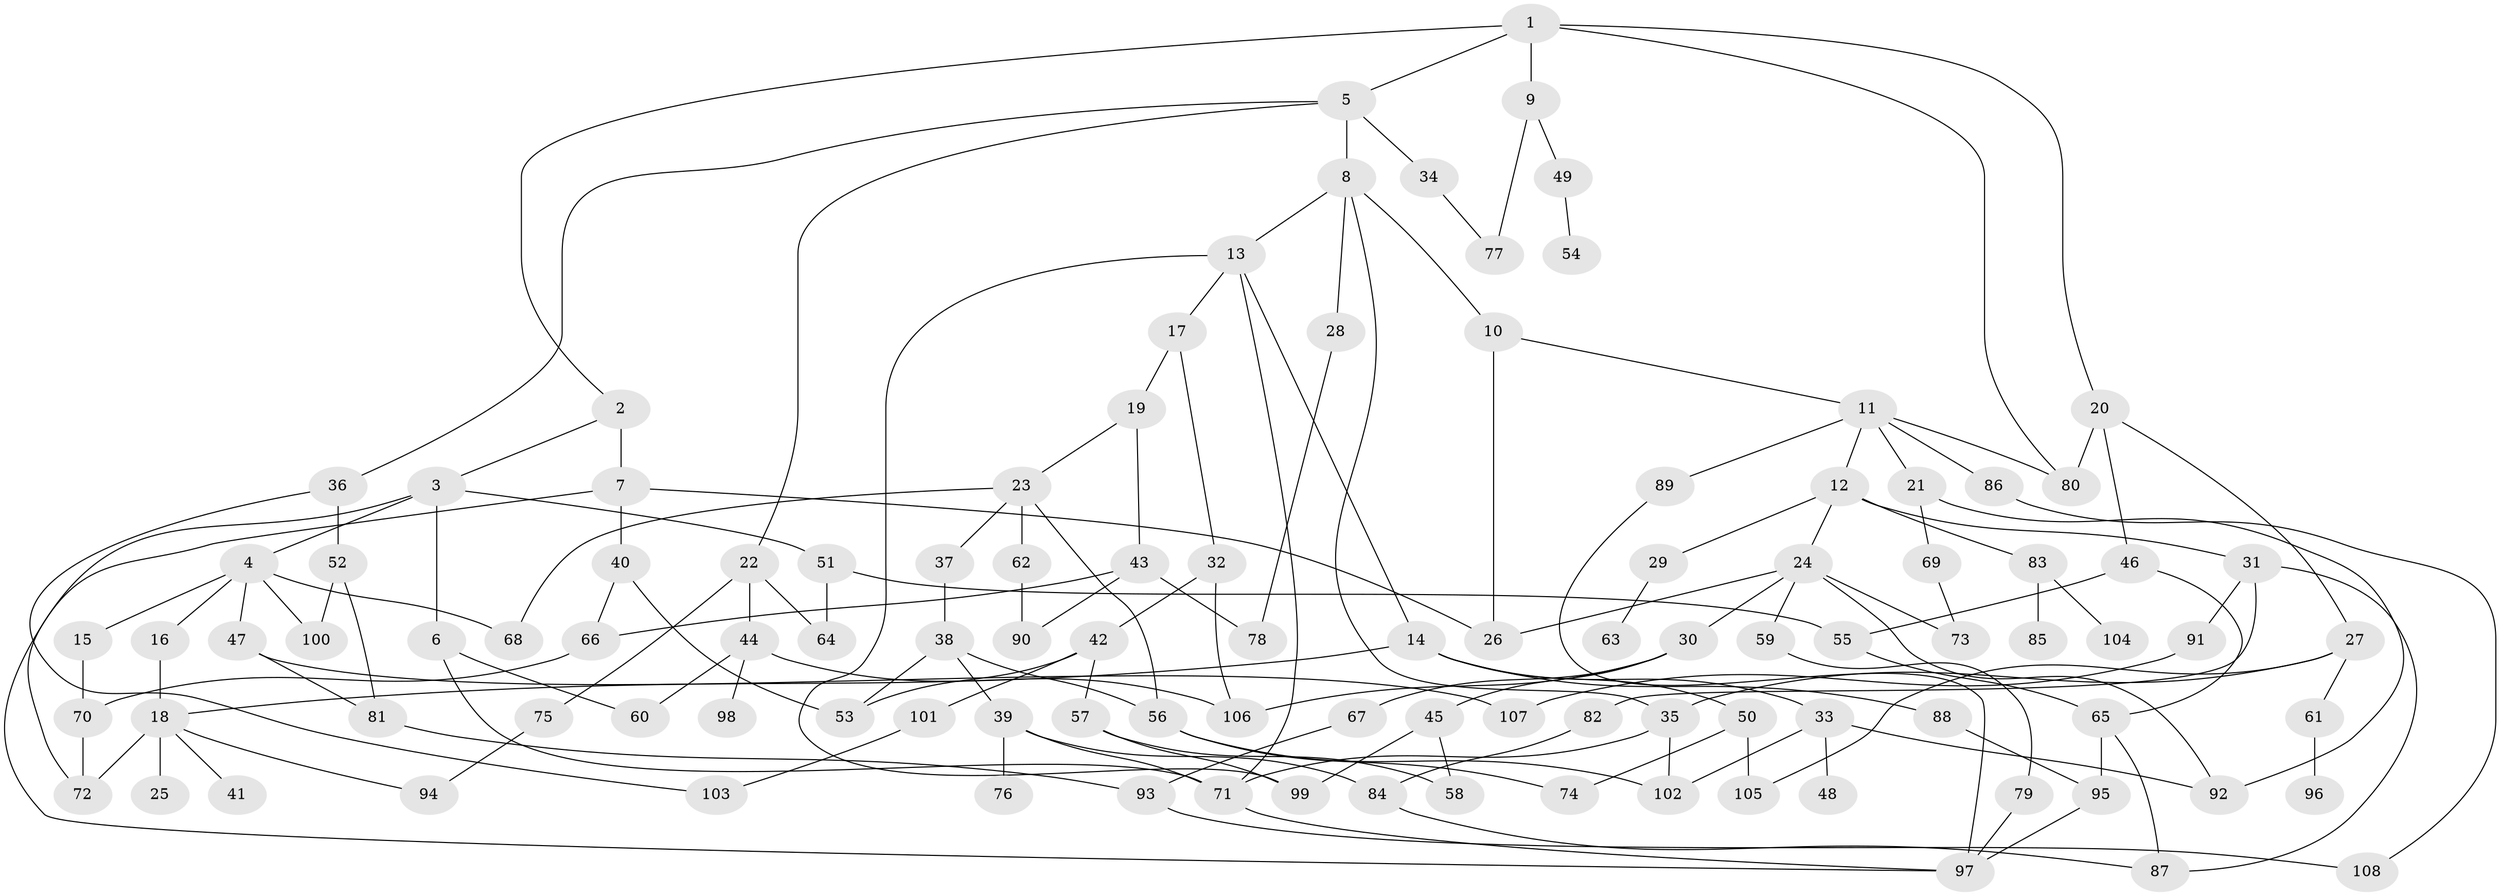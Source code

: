 // coarse degree distribution, {6: 0.08450704225352113, 9: 0.014084507042253521, 8: 0.014084507042253521, 3: 0.2112676056338028, 7: 0.04225352112676056, 5: 0.09859154929577464, 2: 0.29577464788732394, 4: 0.1267605633802817, 1: 0.11267605633802817}
// Generated by graph-tools (version 1.1) at 2025/51/02/27/25 19:51:37]
// undirected, 108 vertices, 158 edges
graph export_dot {
graph [start="1"]
  node [color=gray90,style=filled];
  1;
  2;
  3;
  4;
  5;
  6;
  7;
  8;
  9;
  10;
  11;
  12;
  13;
  14;
  15;
  16;
  17;
  18;
  19;
  20;
  21;
  22;
  23;
  24;
  25;
  26;
  27;
  28;
  29;
  30;
  31;
  32;
  33;
  34;
  35;
  36;
  37;
  38;
  39;
  40;
  41;
  42;
  43;
  44;
  45;
  46;
  47;
  48;
  49;
  50;
  51;
  52;
  53;
  54;
  55;
  56;
  57;
  58;
  59;
  60;
  61;
  62;
  63;
  64;
  65;
  66;
  67;
  68;
  69;
  70;
  71;
  72;
  73;
  74;
  75;
  76;
  77;
  78;
  79;
  80;
  81;
  82;
  83;
  84;
  85;
  86;
  87;
  88;
  89;
  90;
  91;
  92;
  93;
  94;
  95;
  96;
  97;
  98;
  99;
  100;
  101;
  102;
  103;
  104;
  105;
  106;
  107;
  108;
  1 -- 2;
  1 -- 5;
  1 -- 9;
  1 -- 20;
  1 -- 80;
  2 -- 3;
  2 -- 7;
  3 -- 4;
  3 -- 6;
  3 -- 51;
  3 -- 72;
  4 -- 15;
  4 -- 16;
  4 -- 47;
  4 -- 68;
  4 -- 100;
  5 -- 8;
  5 -- 22;
  5 -- 34;
  5 -- 36;
  6 -- 60;
  6 -- 71;
  7 -- 40;
  7 -- 26;
  7 -- 97;
  8 -- 10;
  8 -- 13;
  8 -- 28;
  8 -- 35;
  9 -- 49;
  9 -- 77;
  10 -- 11;
  10 -- 26;
  11 -- 12;
  11 -- 21;
  11 -- 86;
  11 -- 89;
  11 -- 80;
  12 -- 24;
  12 -- 29;
  12 -- 31;
  12 -- 83;
  13 -- 14;
  13 -- 17;
  13 -- 99;
  13 -- 71;
  14 -- 33;
  14 -- 50;
  14 -- 88;
  14 -- 18;
  15 -- 70;
  16 -- 18;
  17 -- 19;
  17 -- 32;
  18 -- 25;
  18 -- 41;
  18 -- 72;
  18 -- 94;
  19 -- 23;
  19 -- 43;
  20 -- 27;
  20 -- 46;
  20 -- 80;
  21 -- 69;
  21 -- 92;
  22 -- 44;
  22 -- 75;
  22 -- 64;
  23 -- 37;
  23 -- 62;
  23 -- 68;
  23 -- 56;
  24 -- 30;
  24 -- 59;
  24 -- 73;
  24 -- 92;
  24 -- 26;
  27 -- 35;
  27 -- 61;
  27 -- 105;
  28 -- 78;
  29 -- 63;
  30 -- 45;
  30 -- 67;
  30 -- 106;
  31 -- 82;
  31 -- 87;
  31 -- 91;
  32 -- 42;
  32 -- 106;
  33 -- 48;
  33 -- 102;
  33 -- 92;
  34 -- 77;
  35 -- 71;
  35 -- 102;
  36 -- 52;
  36 -- 103;
  37 -- 38;
  38 -- 39;
  38 -- 53;
  38 -- 56;
  39 -- 76;
  39 -- 71;
  39 -- 84;
  40 -- 66;
  40 -- 53;
  42 -- 57;
  42 -- 101;
  42 -- 53;
  43 -- 90;
  43 -- 66;
  43 -- 78;
  44 -- 98;
  44 -- 106;
  44 -- 60;
  45 -- 99;
  45 -- 58;
  46 -- 65;
  46 -- 55;
  47 -- 107;
  47 -- 81;
  49 -- 54;
  50 -- 74;
  50 -- 105;
  51 -- 55;
  51 -- 64;
  52 -- 81;
  52 -- 100;
  55 -- 65;
  56 -- 74;
  56 -- 102;
  57 -- 58;
  57 -- 99;
  59 -- 79;
  61 -- 96;
  62 -- 90;
  65 -- 95;
  65 -- 87;
  66 -- 70;
  67 -- 93;
  69 -- 73;
  70 -- 72;
  71 -- 97;
  75 -- 94;
  79 -- 97;
  81 -- 93;
  82 -- 84;
  83 -- 85;
  83 -- 104;
  84 -- 87;
  86 -- 108;
  88 -- 95;
  89 -- 97;
  91 -- 107;
  93 -- 108;
  95 -- 97;
  101 -- 103;
}
